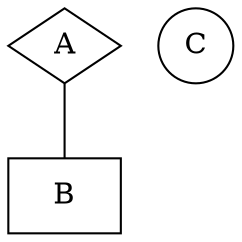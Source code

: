 digraph test0 {

  A [shape=diamond]
  B [shape=box]
  C [shape=circle]

  A -> B [idth=-14240, arrowhead=none]

}
